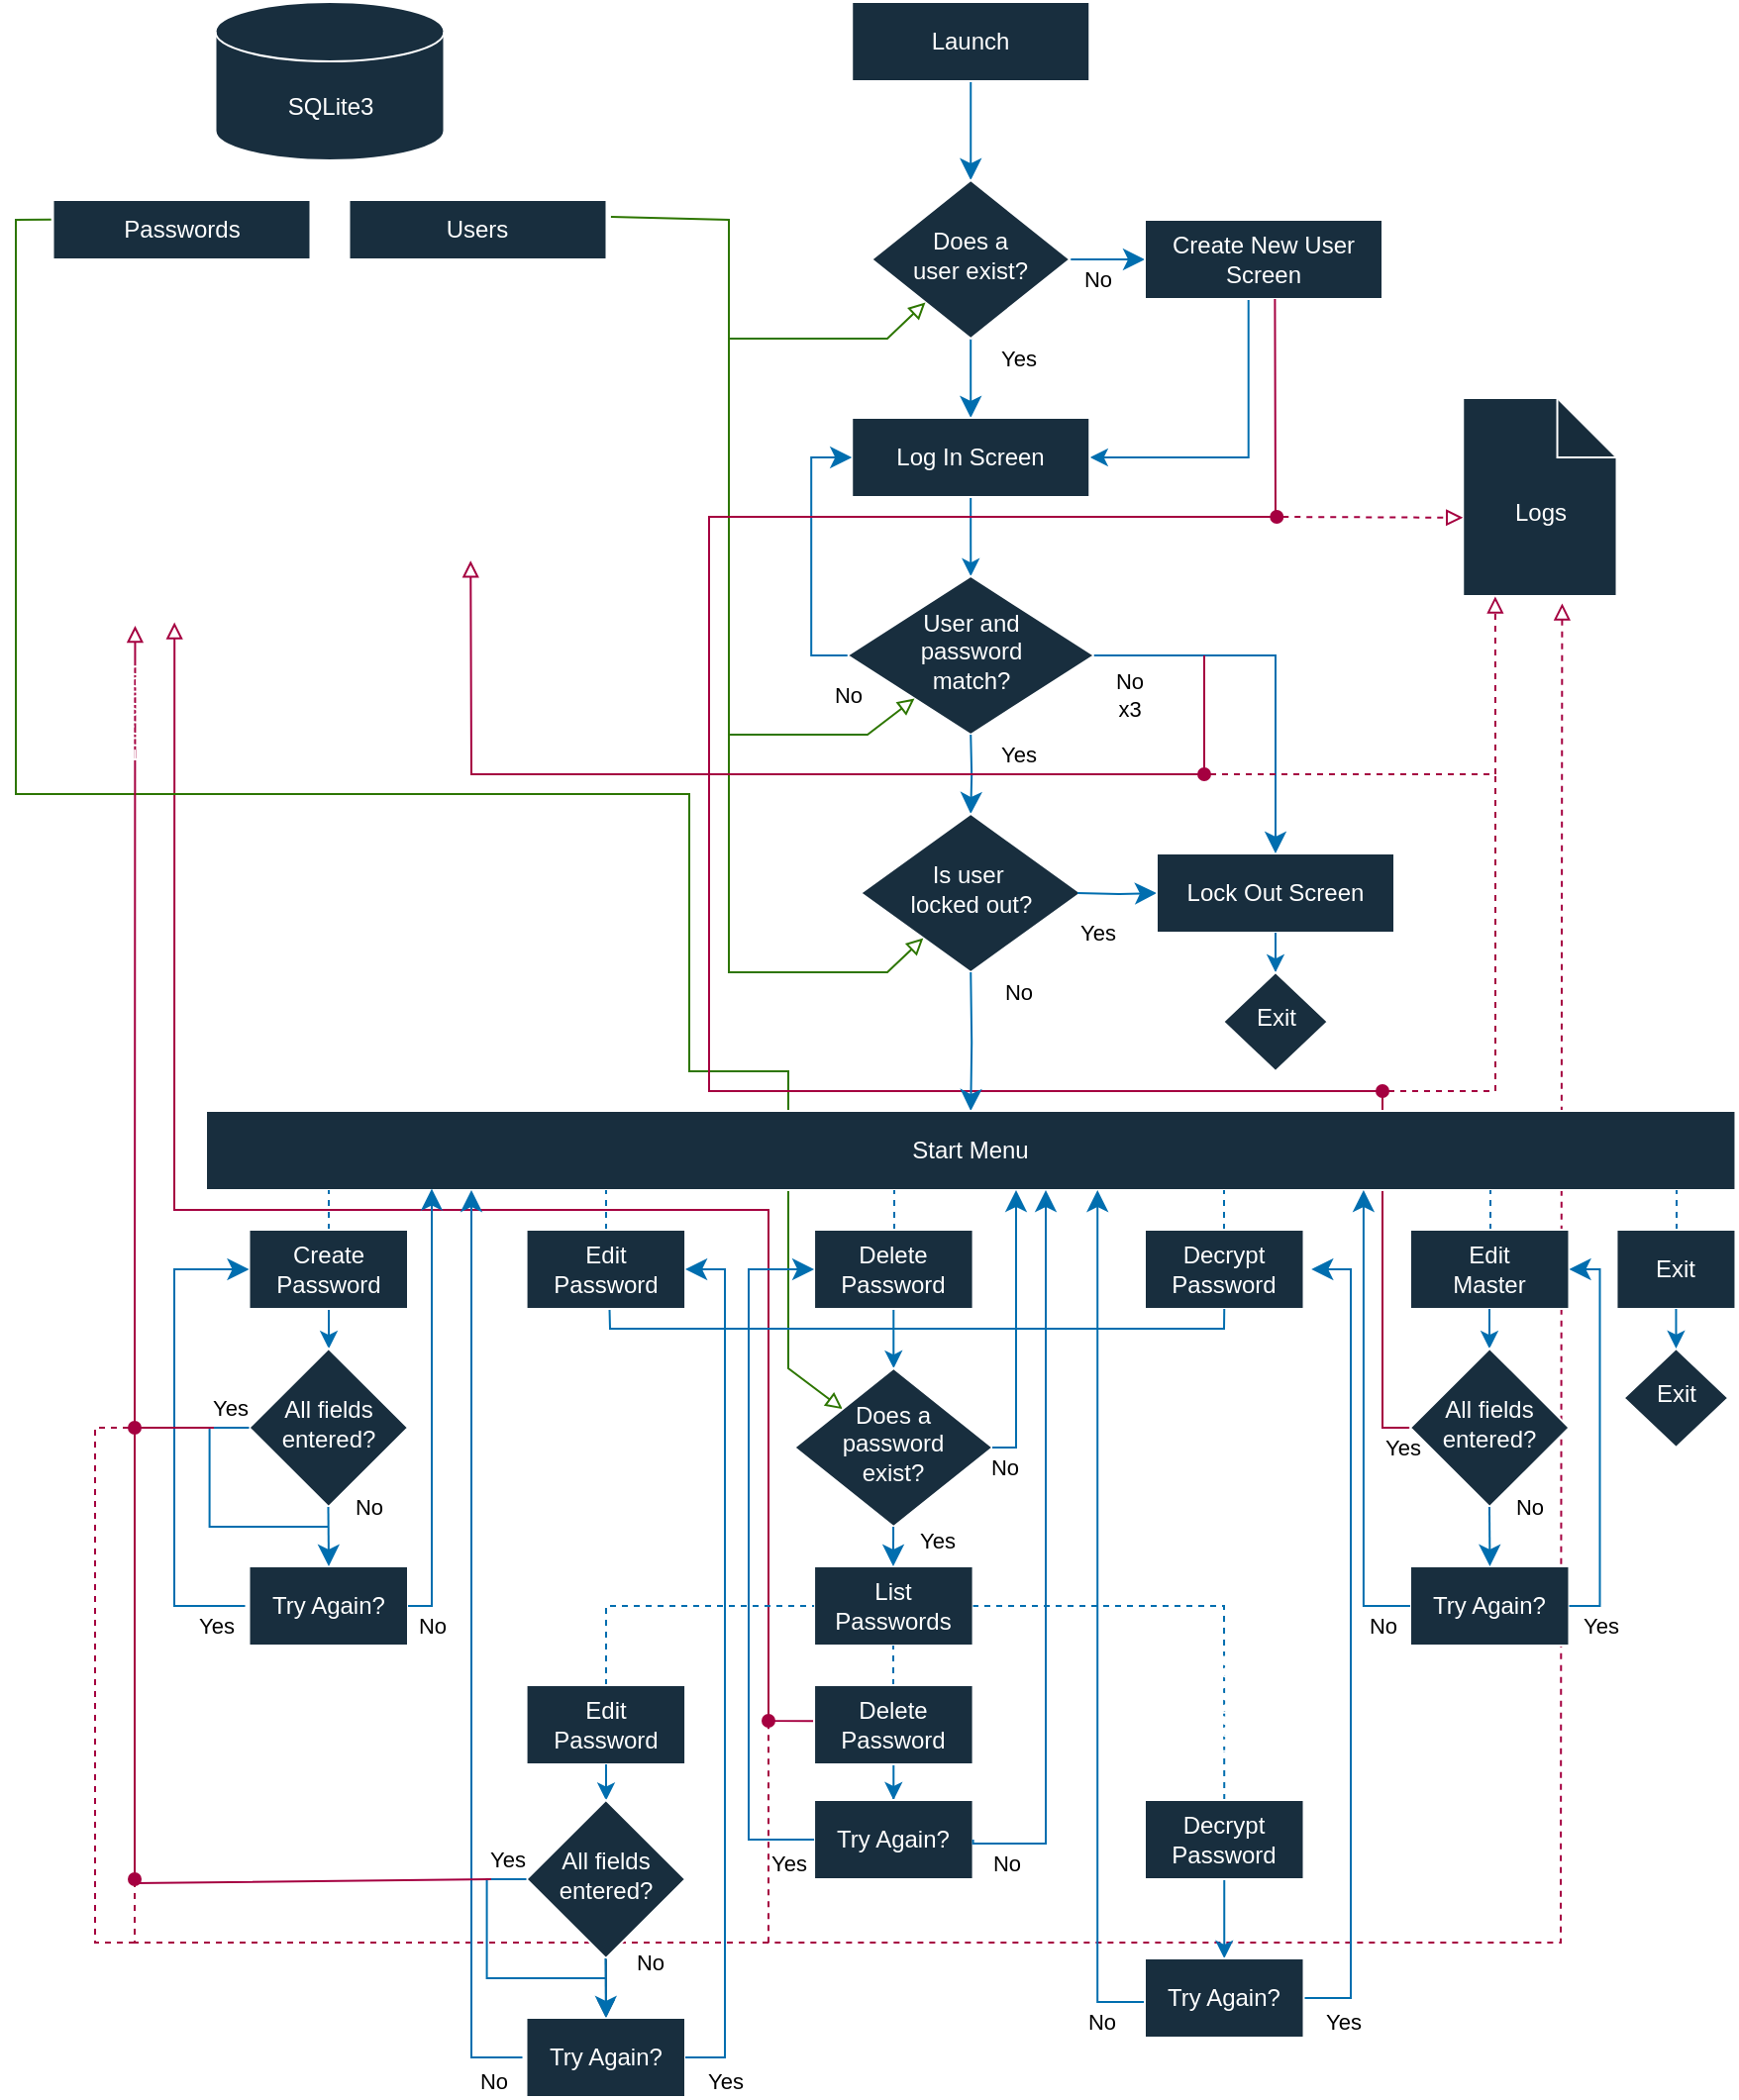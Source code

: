 <mxfile version="24.0.4" type="device">
  <diagram id="C5RBs43oDa-KdzZeNtuy" name="Page-1">
    <mxGraphModel dx="994" dy="676" grid="1" gridSize="10" guides="1" tooltips="1" connect="1" arrows="1" fold="1" page="1" pageScale="1" pageWidth="1169" pageHeight="1654" math="0" shadow="0">
      <root>
        <mxCell id="WIyWlLk6GJQsqaUBKTNV-0" />
        <mxCell id="WIyWlLk6GJQsqaUBKTNV-1" parent="WIyWlLk6GJQsqaUBKTNV-0" />
        <mxCell id="vOvHCYOqFdmL3Q4cGMV2-38" value="" style="endArrow=oval;html=1;rounded=0;strokeColor=#A50040;endFill=1;startArrow=block;startFill=0;dashed=1;exitX=0.645;exitY=1.037;exitDx=0;exitDy=0;exitPerimeter=0;labelBackgroundColor=none;fontColor=default;fillColor=#d80073;" parent="WIyWlLk6GJQsqaUBKTNV-1" source="kU64lX1X_HIVFnXj1w8X-65" edge="1">
          <mxGeometry width="50" height="50" relative="1" as="geometry">
            <mxPoint x="930" y="404.872" as="sourcePoint" />
            <mxPoint x="530" y="968" as="targetPoint" />
            <Array as="points">
              <mxPoint x="930" y="1080" />
              <mxPoint x="530" y="1080" />
            </Array>
          </mxGeometry>
        </mxCell>
        <mxCell id="vOvHCYOqFdmL3Q4cGMV2-37" value="" style="endArrow=oval;html=1;rounded=0;strokeColor=#A50040;endFill=1;startArrow=none;startFill=0;dashed=1;labelBackgroundColor=none;fontColor=default;fillColor=#d80073;" parent="WIyWlLk6GJQsqaUBKTNV-1" edge="1">
          <mxGeometry width="50" height="50" relative="1" as="geometry">
            <mxPoint x="530" y="1080" as="sourcePoint" />
            <mxPoint x="210" y="1048" as="targetPoint" />
            <Array as="points">
              <mxPoint x="210" y="1080" />
            </Array>
          </mxGeometry>
        </mxCell>
        <mxCell id="vOvHCYOqFdmL3Q4cGMV2-30" value="" style="endArrow=none;html=1;rounded=0;strokeColor=#A50040;startArrow=block;startFill=0;exitX=0.472;exitY=1.11;exitDx=0;exitDy=0;exitPerimeter=0;entryX=0.008;entryY=0.453;entryDx=0;entryDy=0;entryPerimeter=0;labelBackgroundColor=none;fontColor=default;fillColor=#d80073;" parent="WIyWlLk6GJQsqaUBKTNV-1" source="kU64lX1X_HIVFnXj1w8X-26" target="vOvHCYOqFdmL3Q4cGMV2-9" edge="1">
          <mxGeometry width="50" height="50" relative="1" as="geometry">
            <mxPoint x="230" y="420" as="sourcePoint" />
            <mxPoint x="550" y="968" as="targetPoint" />
            <Array as="points">
              <mxPoint x="230" y="710" />
              <mxPoint x="530" y="710" />
              <mxPoint x="530" y="968" />
            </Array>
          </mxGeometry>
        </mxCell>
        <mxCell id="oHZwISHsFdIdbKGNgW1y-18" value="" style="endArrow=block;html=1;rounded=0;endFill=0;strokeColor=#2D7600;exitX=-0.007;exitY=0.047;exitDx=0;exitDy=0;exitPerimeter=0;labelBackgroundColor=none;fontColor=default;fillColor=#60a917;" parent="WIyWlLk6GJQsqaUBKTNV-1" source="kU64lX1X_HIVFnXj1w8X-4" target="oHZwISHsFdIdbKGNgW1y-10" edge="1">
          <mxGeometry width="50" height="50" relative="1" as="geometry">
            <mxPoint x="160" y="210" as="sourcePoint" />
            <mxPoint x="239" y="492" as="targetPoint" />
            <Array as="points">
              <mxPoint x="150" y="210" />
              <mxPoint x="150" y="500" />
              <mxPoint x="490" y="500" />
              <mxPoint x="490" y="640" />
              <mxPoint x="540" y="640" />
              <mxPoint x="540" y="790" />
            </Array>
          </mxGeometry>
        </mxCell>
        <mxCell id="kU64lX1X_HIVFnXj1w8X-131" value="Yes" style="rounded=0;html=1;jettySize=auto;orthogonalLoop=1;fontSize=11;endArrow=none;endFill=0;endSize=8;strokeWidth=1;shadow=0;labelBackgroundColor=none;edgeStyle=orthogonalEdgeStyle;strokeColor=#A50040;exitX=0;exitY=0.5;exitDx=0;exitDy=0;fontColor=default;fillColor=#d80073;" parent="WIyWlLk6GJQsqaUBKTNV-1" source="kU64lX1X_HIVFnXj1w8X-130" edge="1">
          <mxGeometry x="-0.988" y="10" relative="1" as="geometry">
            <mxPoint as="offset" />
            <mxPoint x="800" y="820" as="sourcePoint" />
            <mxPoint x="500" y="490" as="targetPoint" />
            <Array as="points">
              <mxPoint x="840" y="820" />
              <mxPoint x="840" y="650" />
              <mxPoint x="500" y="650" />
            </Array>
          </mxGeometry>
        </mxCell>
        <mxCell id="kU64lX1X_HIVFnXj1w8X-139" value="" style="endArrow=none;html=1;rounded=0;strokeColor=#A50040;endFill=0;startArrow=oval;startFill=1;dashed=1;labelBackgroundColor=none;fontColor=default;fillColor=#d80073;" parent="WIyWlLk6GJQsqaUBKTNV-1" edge="1">
          <mxGeometry width="50" height="50" relative="1" as="geometry">
            <mxPoint x="840" y="650" as="sourcePoint" />
            <mxPoint x="897" y="490" as="targetPoint" />
            <Array as="points">
              <mxPoint x="897" y="650" />
            </Array>
          </mxGeometry>
        </mxCell>
        <mxCell id="WIyWlLk6GJQsqaUBKTNV-2" value="" style="rounded=0;html=1;jettySize=auto;orthogonalLoop=1;fontSize=11;endArrow=classic;endFill=1;endSize=8;strokeWidth=1;shadow=0;labelBackgroundColor=none;edgeStyle=orthogonalEdgeStyle;strokeColor=#006EAF;fontColor=default;fillColor=#1ba1e2;" parent="WIyWlLk6GJQsqaUBKTNV-1" source="WIyWlLk6GJQsqaUBKTNV-3" target="WIyWlLk6GJQsqaUBKTNV-6" edge="1">
          <mxGeometry relative="1" as="geometry" />
        </mxCell>
        <mxCell id="WIyWlLk6GJQsqaUBKTNV-3" value="Launch" style="rounded=0;whiteSpace=wrap;html=1;fontSize=12;glass=0;strokeWidth=1;shadow=0;labelBackgroundColor=none;fillColor=#182E3E;strokeColor=#FFFFFF;fontColor=#FFFFFF;" parent="WIyWlLk6GJQsqaUBKTNV-1" vertex="1">
          <mxGeometry x="572.12" y="100" width="120" height="40" as="geometry" />
        </mxCell>
        <mxCell id="WIyWlLk6GJQsqaUBKTNV-4" value="Yes" style="rounded=0;html=1;jettySize=auto;orthogonalLoop=1;fontSize=11;endArrow=classic;endFill=1;endSize=8;strokeWidth=1;shadow=0;labelBackgroundColor=none;edgeStyle=orthogonalEdgeStyle;strokeColor=#006EAF;fontColor=default;fillColor=#1ba1e2;" parent="WIyWlLk6GJQsqaUBKTNV-1" source="WIyWlLk6GJQsqaUBKTNV-6" edge="1">
          <mxGeometry x="-0.505" y="24" relative="1" as="geometry">
            <mxPoint as="offset" />
            <mxPoint x="632.12" y="310" as="targetPoint" />
          </mxGeometry>
        </mxCell>
        <mxCell id="WIyWlLk6GJQsqaUBKTNV-5" value="No" style="edgeStyle=orthogonalEdgeStyle;rounded=0;html=1;jettySize=auto;orthogonalLoop=1;fontSize=11;endArrow=classic;endFill=1;endSize=8;strokeWidth=1;shadow=0;labelBackgroundColor=none;strokeColor=#006EAF;fontColor=default;fillColor=#1ba1e2;" parent="WIyWlLk6GJQsqaUBKTNV-1" source="WIyWlLk6GJQsqaUBKTNV-6" target="WIyWlLk6GJQsqaUBKTNV-7" edge="1">
          <mxGeometry x="-0.341" y="-10" relative="1" as="geometry">
            <mxPoint as="offset" />
          </mxGeometry>
        </mxCell>
        <mxCell id="WIyWlLk6GJQsqaUBKTNV-6" value="Does a&lt;div&gt;user exist?&lt;/div&gt;" style="rhombus;whiteSpace=wrap;html=1;shadow=0;fontFamily=Helvetica;fontSize=12;align=center;strokeWidth=1;spacing=6;spacingTop=-4;rounded=0;labelBackgroundColor=none;fillColor=#182E3E;strokeColor=#FFFFFF;fontColor=#FFFFFF;" parent="WIyWlLk6GJQsqaUBKTNV-1" vertex="1">
          <mxGeometry x="582.12" y="190" width="100" height="80" as="geometry" />
        </mxCell>
        <mxCell id="kU64lX1X_HIVFnXj1w8X-55" value="" style="edgeStyle=orthogonalEdgeStyle;rounded=0;orthogonalLoop=1;jettySize=auto;html=1;labelBackgroundColor=none;strokeColor=#006EAF;fontColor=default;fillColor=#1ba1e2;" parent="WIyWlLk6GJQsqaUBKTNV-1" source="WIyWlLk6GJQsqaUBKTNV-7" edge="1">
          <mxGeometry relative="1" as="geometry">
            <mxPoint x="692.37" y="330" as="targetPoint" />
            <Array as="points">
              <mxPoint x="772.37" y="330" />
            </Array>
          </mxGeometry>
        </mxCell>
        <mxCell id="WIyWlLk6GJQsqaUBKTNV-7" value="Create New User&lt;div&gt;Screen&lt;/div&gt;" style="rounded=0;whiteSpace=wrap;html=1;fontSize=12;glass=0;strokeWidth=1;shadow=0;labelBackgroundColor=none;fillColor=#182E3E;strokeColor=#FFFFFF;fontColor=#FFFFFF;" parent="WIyWlLk6GJQsqaUBKTNV-1" vertex="1">
          <mxGeometry x="720" y="210" width="120" height="40" as="geometry" />
        </mxCell>
        <mxCell id="kU64lX1X_HIVFnXj1w8X-32" value="" style="edgeStyle=orthogonalEdgeStyle;rounded=0;orthogonalLoop=1;jettySize=auto;html=1;labelBackgroundColor=none;strokeColor=#006EAF;fontColor=default;fillColor=#1ba1e2;" parent="WIyWlLk6GJQsqaUBKTNV-1" source="WIyWlLk6GJQsqaUBKTNV-12" target="kU64lX1X_HIVFnXj1w8X-31" edge="1">
          <mxGeometry relative="1" as="geometry" />
        </mxCell>
        <mxCell id="WIyWlLk6GJQsqaUBKTNV-12" value="Log In Screen" style="rounded=0;whiteSpace=wrap;html=1;fontSize=12;glass=0;strokeWidth=1;shadow=0;labelBackgroundColor=none;fillColor=#182E3E;strokeColor=#FFFFFF;fontColor=#FFFFFF;" parent="WIyWlLk6GJQsqaUBKTNV-1" vertex="1">
          <mxGeometry x="572.12" y="310" width="120" height="40" as="geometry" />
        </mxCell>
        <mxCell id="kU64lX1X_HIVFnXj1w8X-0" value="SQLite3" style="shape=cylinder3;whiteSpace=wrap;html=1;boundedLbl=1;backgroundOutline=1;size=15;rounded=0;labelBackgroundColor=none;fillColor=#182E3E;strokeColor=#FFFFFF;fontColor=#FFFFFF;" parent="WIyWlLk6GJQsqaUBKTNV-1" vertex="1">
          <mxGeometry x="250.75" y="100" width="115.5" height="80" as="geometry" />
        </mxCell>
        <mxCell id="kU64lX1X_HIVFnXj1w8X-4" value="Passwords" style="swimlane;fontStyle=0;childLayout=stackLayout;horizontal=1;startSize=30;horizontalStack=0;resizeParent=1;resizeParentMax=0;resizeLast=0;collapsible=1;marginBottom=0;whiteSpace=wrap;html=1;rounded=0;labelBackgroundColor=none;fillColor=#182E3E;strokeColor=#FFFFFF;fontColor=#FFFFFF;" parent="WIyWlLk6GJQsqaUBKTNV-1" vertex="1">
          <mxGeometry x="168.75" y="200" width="130" height="210" as="geometry">
            <mxRectangle x="178.75" y="150" width="60" height="30" as="alternateBounds" />
          </mxGeometry>
        </mxCell>
        <mxCell id="kU64lX1X_HIVFnXj1w8X-5" value="user&amp;nbsp; &amp;nbsp; &amp;nbsp;🔑" style="text;strokeColor=none;fillColor=none;align=left;verticalAlign=middle;spacingLeft=4;spacingRight=4;overflow=hidden;points=[[0,0.5],[1,0.5]];portConstraint=eastwest;rotatable=0;whiteSpace=wrap;html=1;rounded=0;labelBackgroundColor=none;fontColor=#FFFFFF;" parent="kU64lX1X_HIVFnXj1w8X-4" vertex="1">
          <mxGeometry y="30" width="130" height="30" as="geometry" />
        </mxCell>
        <mxCell id="kU64lX1X_HIVFnXj1w8X-6" value="account" style="text;strokeColor=none;fillColor=none;align=left;verticalAlign=middle;spacingLeft=4;spacingRight=4;overflow=hidden;points=[[0,0.5],[1,0.5]];portConstraint=eastwest;rotatable=0;whiteSpace=wrap;html=1;rounded=0;labelBackgroundColor=none;fontColor=#FFFFFF;" parent="kU64lX1X_HIVFnXj1w8X-4" vertex="1">
          <mxGeometry y="60" width="130" height="30" as="geometry" />
        </mxCell>
        <mxCell id="kU64lX1X_HIVFnXj1w8X-7" value="username" style="text;strokeColor=none;fillColor=none;align=left;verticalAlign=middle;spacingLeft=4;spacingRight=4;overflow=hidden;points=[[0,0.5],[1,0.5]];portConstraint=eastwest;rotatable=0;whiteSpace=wrap;html=1;rounded=0;labelBackgroundColor=none;fontColor=#FFFFFF;" parent="kU64lX1X_HIVFnXj1w8X-4" vertex="1">
          <mxGeometry y="90" width="130" height="30" as="geometry" />
        </mxCell>
        <mxCell id="kU64lX1X_HIVFnXj1w8X-24" value="password" style="text;strokeColor=none;fillColor=none;align=left;verticalAlign=middle;spacingLeft=4;spacingRight=4;overflow=hidden;points=[[0,0.5],[1,0.5]];portConstraint=eastwest;rotatable=0;whiteSpace=wrap;html=1;rounded=0;labelBackgroundColor=none;fontColor=#FFFFFF;" parent="kU64lX1X_HIVFnXj1w8X-4" vertex="1">
          <mxGeometry y="120" width="130" height="30" as="geometry" />
        </mxCell>
        <mxCell id="kU64lX1X_HIVFnXj1w8X-25" value="pw_key" style="text;strokeColor=none;fillColor=none;align=left;verticalAlign=middle;spacingLeft=4;spacingRight=4;overflow=hidden;points=[[0,0.5],[1,0.5]];portConstraint=eastwest;rotatable=0;whiteSpace=wrap;html=1;rounded=0;labelBackgroundColor=none;fontColor=#FFFFFF;" parent="kU64lX1X_HIVFnXj1w8X-4" vertex="1">
          <mxGeometry y="150" width="130" height="30" as="geometry" />
        </mxCell>
        <mxCell id="kU64lX1X_HIVFnXj1w8X-26" value="last_modified" style="text;strokeColor=none;fillColor=none;align=left;verticalAlign=middle;spacingLeft=4;spacingRight=4;overflow=hidden;points=[[0,0.5],[1,0.5]];portConstraint=eastwest;rotatable=0;whiteSpace=wrap;html=1;rounded=0;labelBackgroundColor=none;fontColor=#FFFFFF;" parent="kU64lX1X_HIVFnXj1w8X-4" vertex="1">
          <mxGeometry y="180" width="130" height="30" as="geometry" />
        </mxCell>
        <mxCell id="kU64lX1X_HIVFnXj1w8X-8" value="Users" style="swimlane;fontStyle=0;childLayout=stackLayout;horizontal=1;startSize=30;horizontalStack=0;resizeParent=1;resizeParentMax=0;resizeLast=0;collapsible=1;marginBottom=0;whiteSpace=wrap;html=1;rounded=0;labelBackgroundColor=none;fillColor=#182E3E;strokeColor=#FFFFFF;fontColor=#FFFFFF;" parent="WIyWlLk6GJQsqaUBKTNV-1" vertex="1">
          <mxGeometry x="318.25" y="200" width="130" height="180" as="geometry">
            <mxRectangle x="560" y="150" width="60" height="30" as="alternateBounds" />
          </mxGeometry>
        </mxCell>
        <mxCell id="kU64lX1X_HIVFnXj1w8X-9" value="user&amp;nbsp; &amp;nbsp; &amp;nbsp;🔑" style="text;strokeColor=none;fillColor=none;align=left;verticalAlign=middle;spacingLeft=4;spacingRight=4;overflow=hidden;points=[[0,0.5],[1,0.5]];portConstraint=eastwest;rotatable=0;whiteSpace=wrap;html=1;rounded=0;labelBackgroundColor=none;fontColor=#FFFFFF;" parent="kU64lX1X_HIVFnXj1w8X-8" vertex="1">
          <mxGeometry y="30" width="130" height="30" as="geometry" />
        </mxCell>
        <mxCell id="kU64lX1X_HIVFnXj1w8X-10" value="master_pw" style="text;strokeColor=none;fillColor=none;align=left;verticalAlign=middle;spacingLeft=4;spacingRight=4;overflow=hidden;points=[[0,0.5],[1,0.5]];portConstraint=eastwest;rotatable=0;whiteSpace=wrap;html=1;rounded=0;labelBackgroundColor=none;fontColor=#FFFFFF;" parent="kU64lX1X_HIVFnXj1w8X-8" vertex="1">
          <mxGeometry y="60" width="130" height="30" as="geometry" />
        </mxCell>
        <mxCell id="kU64lX1X_HIVFnXj1w8X-11" value="master_key" style="text;strokeColor=none;fillColor=none;align=left;verticalAlign=middle;spacingLeft=4;spacingRight=4;overflow=hidden;points=[[0,0.5],[1,0.5]];portConstraint=eastwest;rotatable=0;whiteSpace=wrap;html=1;rounded=0;labelBackgroundColor=none;fontColor=#FFFFFF;" parent="kU64lX1X_HIVFnXj1w8X-8" vertex="1">
          <mxGeometry y="90" width="130" height="30" as="geometry" />
        </mxCell>
        <mxCell id="kU64lX1X_HIVFnXj1w8X-20" value="master_last_modified" style="text;strokeColor=none;fillColor=none;align=left;verticalAlign=middle;spacingLeft=4;spacingRight=4;overflow=hidden;points=[[0,0.5],[1,0.5]];portConstraint=eastwest;rotatable=0;whiteSpace=wrap;html=1;rounded=0;labelBackgroundColor=none;fontColor=#FFFFFF;" parent="kU64lX1X_HIVFnXj1w8X-8" vertex="1">
          <mxGeometry y="120" width="130" height="30" as="geometry" />
        </mxCell>
        <mxCell id="kU64lX1X_HIVFnXj1w8X-23" value="last_locked" style="text;strokeColor=none;fillColor=none;align=left;verticalAlign=middle;spacingLeft=4;spacingRight=4;overflow=hidden;points=[[0,0.5],[1,0.5]];portConstraint=eastwest;rotatable=0;whiteSpace=wrap;html=1;rounded=0;labelBackgroundColor=none;fontColor=#FFFFFF;" parent="kU64lX1X_HIVFnXj1w8X-8" vertex="1">
          <mxGeometry y="150" width="130" height="30" as="geometry" />
        </mxCell>
        <mxCell id="kU64lX1X_HIVFnXj1w8X-31" value="User and&lt;div&gt;password&lt;/div&gt;&lt;div&gt;match?&lt;/div&gt;" style="rhombus;whiteSpace=wrap;html=1;shadow=0;fontFamily=Helvetica;fontSize=12;align=center;strokeWidth=1;spacing=6;spacingTop=-4;rounded=0;labelBackgroundColor=none;fillColor=#182E3E;strokeColor=#FFFFFF;fontColor=#FFFFFF;" parent="WIyWlLk6GJQsqaUBKTNV-1" vertex="1">
          <mxGeometry x="569.87" y="390" width="124.5" height="80" as="geometry" />
        </mxCell>
        <mxCell id="kU64lX1X_HIVFnXj1w8X-34" value="Yes" style="rounded=0;html=1;jettySize=auto;orthogonalLoop=1;fontSize=11;endArrow=classic;endFill=1;endSize=8;strokeWidth=1;shadow=0;labelBackgroundColor=none;edgeStyle=orthogonalEdgeStyle;strokeColor=#006EAF;fontColor=default;fillColor=#1ba1e2;" parent="WIyWlLk6GJQsqaUBKTNV-1" edge="1">
          <mxGeometry x="-0.5" y="24" relative="1" as="geometry">
            <mxPoint as="offset" />
            <mxPoint x="632.12" y="470" as="sourcePoint" />
            <mxPoint x="632.12" y="510" as="targetPoint" />
          </mxGeometry>
        </mxCell>
        <mxCell id="kU64lX1X_HIVFnXj1w8X-35" value="No" style="edgeStyle=orthogonalEdgeStyle;rounded=0;html=1;jettySize=auto;orthogonalLoop=1;fontSize=11;endArrow=classic;endFill=1;endSize=8;strokeWidth=1;shadow=0;labelBackgroundColor=none;entryX=0;entryY=0.5;entryDx=0;entryDy=0;exitX=0;exitY=0.5;exitDx=0;exitDy=0;strokeColor=#006EAF;fontColor=default;fillColor=#1ba1e2;" parent="WIyWlLk6GJQsqaUBKTNV-1" source="kU64lX1X_HIVFnXj1w8X-31" target="WIyWlLk6GJQsqaUBKTNV-12" edge="1">
          <mxGeometry x="-1" y="20" relative="1" as="geometry">
            <mxPoint as="offset" />
            <mxPoint x="567.62" y="430" as="sourcePoint" />
            <mxPoint x="497.62" y="430" as="targetPoint" />
            <Array as="points">
              <mxPoint x="551.62" y="430" />
              <mxPoint x="551.62" y="330" />
            </Array>
          </mxGeometry>
        </mxCell>
        <mxCell id="kU64lX1X_HIVFnXj1w8X-38" value="Is user&amp;nbsp;&lt;div&gt;locked out?&lt;/div&gt;" style="rhombus;whiteSpace=wrap;html=1;shadow=0;fontFamily=Helvetica;fontSize=12;align=center;strokeWidth=1;spacing=6;spacingTop=-4;rounded=0;labelBackgroundColor=none;fillColor=#182E3E;strokeColor=#FFFFFF;fontColor=#FFFFFF;" parent="WIyWlLk6GJQsqaUBKTNV-1" vertex="1">
          <mxGeometry x="576.62" y="510" width="111" height="80" as="geometry" />
        </mxCell>
        <mxCell id="kU64lX1X_HIVFnXj1w8X-39" value="No" style="rounded=0;html=1;jettySize=auto;orthogonalLoop=1;fontSize=11;endArrow=classic;endFill=1;endSize=8;strokeWidth=1;shadow=0;labelBackgroundColor=none;edgeStyle=orthogonalEdgeStyle;entryX=0.5;entryY=0;entryDx=0;entryDy=0;strokeColor=#006EAF;fontColor=default;fillColor=#1ba1e2;" parent="WIyWlLk6GJQsqaUBKTNV-1" target="kU64lX1X_HIVFnXj1w8X-49" edge="1">
          <mxGeometry x="-0.707" y="24" relative="1" as="geometry">
            <mxPoint as="offset" />
            <mxPoint x="632.12" y="590" as="sourcePoint" />
            <mxPoint x="632.12" y="630" as="targetPoint" />
          </mxGeometry>
        </mxCell>
        <mxCell id="kU64lX1X_HIVFnXj1w8X-40" value="Yes" style="edgeStyle=orthogonalEdgeStyle;rounded=0;html=1;jettySize=auto;orthogonalLoop=1;fontSize=11;endArrow=classic;endFill=1;endSize=8;strokeWidth=1;shadow=0;labelBackgroundColor=none;strokeColor=#006EAF;fontColor=default;fillColor=#1ba1e2;" parent="WIyWlLk6GJQsqaUBKTNV-1" target="kU64lX1X_HIVFnXj1w8X-41" edge="1">
          <mxGeometry x="-0.483" y="-20" relative="1" as="geometry">
            <mxPoint as="offset" />
            <mxPoint x="686" y="550" as="sourcePoint" />
          </mxGeometry>
        </mxCell>
        <mxCell id="kU64lX1X_HIVFnXj1w8X-41" value="Lock Out Screen" style="rounded=0;whiteSpace=wrap;html=1;fontSize=12;glass=0;strokeWidth=1;shadow=0;labelBackgroundColor=none;fillColor=#182E3E;strokeColor=#FFFFFF;fontColor=#FFFFFF;" parent="WIyWlLk6GJQsqaUBKTNV-1" vertex="1">
          <mxGeometry x="726" y="530" width="120" height="40" as="geometry" />
        </mxCell>
        <mxCell id="kU64lX1X_HIVFnXj1w8X-48" value="" style="edgeStyle=orthogonalEdgeStyle;rounded=0;orthogonalLoop=1;jettySize=auto;html=1;labelBackgroundColor=none;strokeColor=#006EAF;fontColor=default;fillColor=#1ba1e2;" parent="WIyWlLk6GJQsqaUBKTNV-1" source="kU64lX1X_HIVFnXj1w8X-41" target="kU64lX1X_HIVFnXj1w8X-47" edge="1">
          <mxGeometry relative="1" as="geometry">
            <mxPoint x="786" y="570" as="sourcePoint" />
            <mxPoint x="786" y="650" as="targetPoint" />
          </mxGeometry>
        </mxCell>
        <mxCell id="kU64lX1X_HIVFnXj1w8X-47" value="Exit" style="rhombus;whiteSpace=wrap;html=1;shadow=0;fontFamily=Helvetica;fontSize=12;align=center;strokeWidth=1;spacing=6;spacingTop=-4;rounded=0;labelBackgroundColor=none;fillColor=#182E3E;strokeColor=#FFFFFF;fontColor=#FFFFFF;" parent="WIyWlLk6GJQsqaUBKTNV-1" vertex="1">
          <mxGeometry x="759.62" y="590" width="52.75" height="50" as="geometry" />
        </mxCell>
        <mxCell id="kU64lX1X_HIVFnXj1w8X-49" value="Start Menu" style="rounded=0;whiteSpace=wrap;html=1;fontSize=12;glass=0;strokeWidth=1;shadow=0;labelBackgroundColor=none;fillColor=#182E3E;strokeColor=#FFFFFF;fontColor=#FFFFFF;" parent="WIyWlLk6GJQsqaUBKTNV-1" vertex="1">
          <mxGeometry x="246.01" y="660" width="772.22" height="40" as="geometry" />
        </mxCell>
        <mxCell id="kU64lX1X_HIVFnXj1w8X-65" value="&lt;div&gt;&lt;br&gt;&lt;/div&gt;Logs" style="shape=note;whiteSpace=wrap;html=1;backgroundOutline=1;darkOpacity=0.05;rounded=0;labelBackgroundColor=none;fillColor=#182E3E;strokeColor=#FFFFFF;fontColor=#FFFFFF;" parent="WIyWlLk6GJQsqaUBKTNV-1" vertex="1">
          <mxGeometry x="880.63" y="300" width="77.63" height="100" as="geometry" />
        </mxCell>
        <mxCell id="kU64lX1X_HIVFnXj1w8X-66" value="No&lt;div&gt;x3&lt;/div&gt;" style="edgeStyle=orthogonalEdgeStyle;rounded=0;html=1;jettySize=auto;orthogonalLoop=1;fontSize=11;endArrow=classic;endFill=1;endSize=8;strokeWidth=1;shadow=0;labelBackgroundColor=none;entryX=0.5;entryY=0;entryDx=0;entryDy=0;exitX=1;exitY=0.5;exitDx=0;exitDy=0;strokeColor=#006EAF;fontColor=default;fillColor=#1ba1e2;" parent="WIyWlLk6GJQsqaUBKTNV-1" edge="1">
          <mxGeometry x="-0.812" y="-20" relative="1" as="geometry">
            <mxPoint as="offset" />
            <mxPoint x="694.37" y="430" as="sourcePoint" />
            <mxPoint x="786" y="530" as="targetPoint" />
            <Array as="points">
              <mxPoint x="786.37" y="430" />
            </Array>
          </mxGeometry>
        </mxCell>
        <mxCell id="kU64lX1X_HIVFnXj1w8X-67" value="" style="endArrow=block;html=1;rounded=0;strokeColor=#A50040;endFill=0;startArrow=oval;startFill=1;dashed=1;labelBackgroundColor=none;fontColor=default;fillColor=#d80073;" parent="WIyWlLk6GJQsqaUBKTNV-1" edge="1">
          <mxGeometry width="50" height="50" relative="1" as="geometry">
            <mxPoint x="786.63" y="360" as="sourcePoint" />
            <mxPoint x="880.63" y="360.41" as="targetPoint" />
          </mxGeometry>
        </mxCell>
        <mxCell id="kU64lX1X_HIVFnXj1w8X-71" value="" style="endArrow=block;html=1;rounded=0;entryX=0.21;entryY=1.002;entryDx=0;entryDy=0;entryPerimeter=0;strokeColor=#A50040;endFill=0;startArrow=oval;startFill=1;dashed=1;labelBackgroundColor=none;fontColor=default;fillColor=#d80073;" parent="WIyWlLk6GJQsqaUBKTNV-1" target="kU64lX1X_HIVFnXj1w8X-65" edge="1">
          <mxGeometry width="50" height="50" relative="1" as="geometry">
            <mxPoint x="750" y="490" as="sourcePoint" />
            <mxPoint x="892.37" y="290" as="targetPoint" />
            <Array as="points">
              <mxPoint x="897" y="490" />
            </Array>
          </mxGeometry>
        </mxCell>
        <mxCell id="kU64lX1X_HIVFnXj1w8X-86" value="" style="edgeStyle=elbowEdgeStyle;rounded=0;orthogonalLoop=1;jettySize=auto;html=1;endArrow=none;endFill=0;dashed=1;labelBackgroundColor=none;strokeColor=#006EAF;fontColor=default;fillColor=#1ba1e2;" parent="WIyWlLk6GJQsqaUBKTNV-1" source="kU64lX1X_HIVFnXj1w8X-73" target="kU64lX1X_HIVFnXj1w8X-49" edge="1">
          <mxGeometry relative="1" as="geometry" />
        </mxCell>
        <mxCell id="kU64lX1X_HIVFnXj1w8X-103" value="" style="edgeStyle=elbowEdgeStyle;rounded=0;orthogonalLoop=1;jettySize=auto;html=1;labelBackgroundColor=none;strokeColor=#006EAF;fontColor=default;fillColor=#1ba1e2;" parent="WIyWlLk6GJQsqaUBKTNV-1" source="kU64lX1X_HIVFnXj1w8X-73" target="kU64lX1X_HIVFnXj1w8X-102" edge="1">
          <mxGeometry relative="1" as="geometry" />
        </mxCell>
        <mxCell id="kU64lX1X_HIVFnXj1w8X-73" value="Create&lt;div&gt;Password&lt;/div&gt;" style="rounded=0;whiteSpace=wrap;html=1;labelBackgroundColor=none;fillColor=#182E3E;strokeColor=#FFFFFF;fontColor=#FFFFFF;" parent="WIyWlLk6GJQsqaUBKTNV-1" vertex="1">
          <mxGeometry x="267.75" y="720" width="80.25" height="40" as="geometry" />
        </mxCell>
        <mxCell id="kU64lX1X_HIVFnXj1w8X-87" value="" style="edgeStyle=elbowEdgeStyle;rounded=0;orthogonalLoop=1;jettySize=auto;html=1;dashed=1;endArrow=none;endFill=0;labelBackgroundColor=none;strokeColor=#006EAF;fontColor=default;fillColor=#1ba1e2;" parent="WIyWlLk6GJQsqaUBKTNV-1" source="kU64lX1X_HIVFnXj1w8X-74" target="kU64lX1X_HIVFnXj1w8X-49" edge="1">
          <mxGeometry relative="1" as="geometry" />
        </mxCell>
        <mxCell id="kU64lX1X_HIVFnXj1w8X-74" value="Edit&lt;div&gt;Password&lt;/div&gt;" style="rounded=0;whiteSpace=wrap;html=1;labelBackgroundColor=none;fillColor=#182E3E;strokeColor=#FFFFFF;fontColor=#FFFFFF;" parent="WIyWlLk6GJQsqaUBKTNV-1" vertex="1">
          <mxGeometry x="407.79" y="720" width="80.25" height="40" as="geometry" />
        </mxCell>
        <mxCell id="kU64lX1X_HIVFnXj1w8X-88" value="" style="edgeStyle=elbowEdgeStyle;rounded=0;orthogonalLoop=1;jettySize=auto;html=1;dashed=1;endArrow=none;endFill=0;labelBackgroundColor=none;strokeColor=#006EAF;fontColor=default;fillColor=#1ba1e2;" parent="WIyWlLk6GJQsqaUBKTNV-1" source="kU64lX1X_HIVFnXj1w8X-75" edge="1">
          <mxGeometry relative="1" as="geometry">
            <mxPoint x="593.25" y="700" as="targetPoint" />
          </mxGeometry>
        </mxCell>
        <mxCell id="oHZwISHsFdIdbKGNgW1y-11" value="" style="edgeStyle=orthogonalEdgeStyle;rounded=0;orthogonalLoop=1;jettySize=auto;html=1;labelBackgroundColor=none;strokeColor=#006EAF;fontColor=default;fillColor=#1ba1e2;" parent="WIyWlLk6GJQsqaUBKTNV-1" source="kU64lX1X_HIVFnXj1w8X-75" target="oHZwISHsFdIdbKGNgW1y-10" edge="1">
          <mxGeometry relative="1" as="geometry" />
        </mxCell>
        <mxCell id="kU64lX1X_HIVFnXj1w8X-75" value="Delete&lt;div&gt;Password&lt;/div&gt;" style="rounded=0;whiteSpace=wrap;html=1;labelBackgroundColor=none;fillColor=#182E3E;strokeColor=#FFFFFF;fontColor=#FFFFFF;" parent="WIyWlLk6GJQsqaUBKTNV-1" vertex="1">
          <mxGeometry x="553.04" y="720" width="80.25" height="40" as="geometry" />
        </mxCell>
        <mxCell id="kU64lX1X_HIVFnXj1w8X-89" value="" style="edgeStyle=elbowEdgeStyle;rounded=0;orthogonalLoop=1;jettySize=auto;html=1;dashed=1;endArrow=none;endFill=0;labelBackgroundColor=none;strokeColor=#006EAF;fontColor=default;fillColor=#1ba1e2;" parent="WIyWlLk6GJQsqaUBKTNV-1" source="kU64lX1X_HIVFnXj1w8X-76" target="kU64lX1X_HIVFnXj1w8X-49" edge="1">
          <mxGeometry relative="1" as="geometry" />
        </mxCell>
        <mxCell id="kU64lX1X_HIVFnXj1w8X-76" value="&lt;div&gt;Decrypt&lt;/div&gt;&lt;div&gt;Password&lt;/div&gt;" style="rounded=0;whiteSpace=wrap;html=1;labelBackgroundColor=none;fillColor=#182E3E;strokeColor=#FFFFFF;fontColor=#FFFFFF;" parent="WIyWlLk6GJQsqaUBKTNV-1" vertex="1">
          <mxGeometry x="720.0" y="720" width="80.25" height="40" as="geometry" />
        </mxCell>
        <mxCell id="kU64lX1X_HIVFnXj1w8X-90" value="" style="edgeStyle=elbowEdgeStyle;rounded=0;orthogonalLoop=1;jettySize=auto;html=1;dashed=1;endArrow=none;endFill=0;labelBackgroundColor=none;strokeColor=#006EAF;fontColor=default;fillColor=#1ba1e2;" parent="WIyWlLk6GJQsqaUBKTNV-1" source="kU64lX1X_HIVFnXj1w8X-77" edge="1">
          <mxGeometry relative="1" as="geometry">
            <mxPoint x="894.381" y="700" as="targetPoint" />
          </mxGeometry>
        </mxCell>
        <mxCell id="kU64lX1X_HIVFnXj1w8X-77" value="&lt;div&gt;Edit&lt;/div&gt;&lt;div&gt;Master&lt;/div&gt;" style="rounded=0;whiteSpace=wrap;html=1;labelBackgroundColor=none;fillColor=#182E3E;strokeColor=#FFFFFF;fontColor=#FFFFFF;" parent="WIyWlLk6GJQsqaUBKTNV-1" vertex="1">
          <mxGeometry x="853.99" y="720" width="80.25" height="40" as="geometry" />
        </mxCell>
        <mxCell id="kU64lX1X_HIVFnXj1w8X-91" value="" style="edgeStyle=elbowEdgeStyle;rounded=0;orthogonalLoop=1;jettySize=auto;html=1;dashed=1;endArrow=none;endFill=0;labelBackgroundColor=none;strokeColor=#006EAF;fontColor=default;fillColor=#1ba1e2;" parent="WIyWlLk6GJQsqaUBKTNV-1" source="kU64lX1X_HIVFnXj1w8X-78" edge="1">
          <mxGeometry relative="1" as="geometry">
            <mxPoint x="988.294" y="700" as="targetPoint" />
          </mxGeometry>
        </mxCell>
        <mxCell id="kU64lX1X_HIVFnXj1w8X-78" value="&lt;div&gt;Exit&lt;/div&gt;" style="rounded=0;whiteSpace=wrap;html=1;labelBackgroundColor=none;fillColor=#182E3E;strokeColor=#FFFFFF;fontColor=#FFFFFF;" parent="WIyWlLk6GJQsqaUBKTNV-1" vertex="1">
          <mxGeometry x="958.23" y="720" width="60" height="40" as="geometry" />
        </mxCell>
        <mxCell id="kU64lX1X_HIVFnXj1w8X-80" value="Exit" style="rhombus;whiteSpace=wrap;html=1;shadow=0;fontFamily=Helvetica;fontSize=12;align=center;strokeWidth=1;spacing=6;spacingTop=-4;rounded=0;labelBackgroundColor=none;fillColor=#182E3E;strokeColor=#FFFFFF;fontColor=#FFFFFF;" parent="WIyWlLk6GJQsqaUBKTNV-1" vertex="1">
          <mxGeometry x="961.86" y="780" width="52.75" height="50" as="geometry" />
        </mxCell>
        <mxCell id="kU64lX1X_HIVFnXj1w8X-82" value="" style="edgeStyle=orthogonalEdgeStyle;rounded=0;orthogonalLoop=1;jettySize=auto;html=1;entryX=0.5;entryY=0;entryDx=0;entryDy=0;labelBackgroundColor=none;strokeColor=#006EAF;fontColor=default;fillColor=#1ba1e2;" parent="WIyWlLk6GJQsqaUBKTNV-1" target="kU64lX1X_HIVFnXj1w8X-80" edge="1">
          <mxGeometry relative="1" as="geometry">
            <mxPoint x="988.23" y="760" as="sourcePoint" />
            <mxPoint x="908.23" y="630" as="targetPoint" />
          </mxGeometry>
        </mxCell>
        <mxCell id="kU64lX1X_HIVFnXj1w8X-99" value="" style="endArrow=block;html=1;rounded=0;endFill=0;strokeColor=#2D7600;exitX=1.017;exitY=0.047;exitDx=0;exitDy=0;exitPerimeter=0;labelBackgroundColor=none;fontColor=default;fillColor=#60a917;" parent="WIyWlLk6GJQsqaUBKTNV-1" source="kU64lX1X_HIVFnXj1w8X-8" target="WIyWlLk6GJQsqaUBKTNV-6" edge="1">
          <mxGeometry width="50" height="50" relative="1" as="geometry">
            <mxPoint x="448.25" y="230" as="sourcePoint" />
            <mxPoint x="598.75" y="270" as="targetPoint" />
            <Array as="points">
              <mxPoint x="510" y="210" />
              <mxPoint x="510" y="270" />
              <mxPoint x="590" y="270" />
            </Array>
          </mxGeometry>
        </mxCell>
        <mxCell id="kU64lX1X_HIVFnXj1w8X-100" value="" style="endArrow=block;html=1;rounded=0;endFill=0;strokeColor=#2D7600;labelBackgroundColor=none;fontColor=default;fillColor=#60a917;" parent="WIyWlLk6GJQsqaUBKTNV-1" target="kU64lX1X_HIVFnXj1w8X-31" edge="1">
          <mxGeometry width="50" height="50" relative="1" as="geometry">
            <mxPoint x="510" y="270" as="sourcePoint" />
            <mxPoint x="560" y="470" as="targetPoint" />
            <Array as="points">
              <mxPoint x="510" y="470" />
              <mxPoint x="580" y="470" />
            </Array>
          </mxGeometry>
        </mxCell>
        <mxCell id="kU64lX1X_HIVFnXj1w8X-101" value="" style="endArrow=block;html=1;rounded=0;endFill=0;strokeColor=#2D7600;labelBackgroundColor=none;fontColor=default;fillColor=#60a917;" parent="WIyWlLk6GJQsqaUBKTNV-1" target="kU64lX1X_HIVFnXj1w8X-38" edge="1">
          <mxGeometry width="50" height="50" relative="1" as="geometry">
            <mxPoint x="510" y="470" as="sourcePoint" />
            <mxPoint x="570" y="600" as="targetPoint" />
            <Array as="points">
              <mxPoint x="510" y="590" />
              <mxPoint x="590" y="590" />
            </Array>
          </mxGeometry>
        </mxCell>
        <mxCell id="kU64lX1X_HIVFnXj1w8X-102" value="All fields&lt;div&gt;entered?&lt;/div&gt;" style="rhombus;whiteSpace=wrap;html=1;shadow=0;fontFamily=Helvetica;fontSize=12;align=center;strokeWidth=1;spacing=6;spacingTop=-4;rounded=0;labelBackgroundColor=none;fillColor=#182E3E;strokeColor=#FFFFFF;fontColor=#FFFFFF;" parent="WIyWlLk6GJQsqaUBKTNV-1" vertex="1">
          <mxGeometry x="267.75" y="780" width="80.25" height="80" as="geometry" />
        </mxCell>
        <mxCell id="kU64lX1X_HIVFnXj1w8X-107" value="Yes" style="rounded=0;html=1;jettySize=auto;orthogonalLoop=1;fontSize=11;endArrow=none;endFill=0;endSize=8;strokeWidth=1;shadow=0;labelBackgroundColor=none;edgeStyle=orthogonalEdgeStyle;exitX=0;exitY=0.5;exitDx=0;exitDy=0;strokeColor=#006EAF;fontColor=default;fillColor=#1ba1e2;" parent="WIyWlLk6GJQsqaUBKTNV-1" source="kU64lX1X_HIVFnXj1w8X-102" edge="1">
          <mxGeometry x="-0.847" y="-10" relative="1" as="geometry">
            <mxPoint as="offset" />
            <mxPoint x="239.91" y="690" as="sourcePoint" />
            <mxPoint x="307.79" y="870" as="targetPoint" />
            <Array as="points">
              <mxPoint x="247.79" y="820" />
              <mxPoint x="247.79" y="870" />
            </Array>
          </mxGeometry>
        </mxCell>
        <mxCell id="kU64lX1X_HIVFnXj1w8X-112" value="" style="endArrow=none;html=1;rounded=0;entryX=0.75;entryY=1;entryDx=0;entryDy=0;strokeColor=#A50040;startArrow=none;startFill=0;labelBackgroundColor=none;fontColor=default;fillColor=#d80073;" parent="WIyWlLk6GJQsqaUBKTNV-1" edge="1">
          <mxGeometry width="50" height="50" relative="1" as="geometry">
            <mxPoint x="500" y="490" as="sourcePoint" />
            <mxPoint x="785.7" y="250" as="targetPoint" />
            <Array as="points">
              <mxPoint x="500" y="360" />
              <mxPoint x="786" y="360" />
            </Array>
          </mxGeometry>
        </mxCell>
        <mxCell id="kU64lX1X_HIVFnXj1w8X-113" value="" style="endArrow=none;html=1;rounded=0;strokeColor=#A50040;startArrow=block;startFill=0;exitX=0.472;exitY=1.071;exitDx=0;exitDy=0;exitPerimeter=0;labelBackgroundColor=none;fontColor=default;fillColor=#d80073;" parent="WIyWlLk6GJQsqaUBKTNV-1" source="kU64lX1X_HIVFnXj1w8X-23" edge="1">
          <mxGeometry width="50" height="50" relative="1" as="geometry">
            <mxPoint x="380" y="440" as="sourcePoint" />
            <mxPoint x="750" y="430" as="targetPoint" />
            <Array as="points">
              <mxPoint x="380" y="490" />
              <mxPoint x="750" y="490" />
            </Array>
          </mxGeometry>
        </mxCell>
        <mxCell id="kU64lX1X_HIVFnXj1w8X-116" value="Try Again?" style="rounded=0;whiteSpace=wrap;html=1;labelBackgroundColor=none;fillColor=#182E3E;strokeColor=#FFFFFF;fontColor=#FFFFFF;" parent="WIyWlLk6GJQsqaUBKTNV-1" vertex="1">
          <mxGeometry x="267.75" y="890" width="80.25" height="40" as="geometry" />
        </mxCell>
        <mxCell id="kU64lX1X_HIVFnXj1w8X-124" value="Yes" style="edgeStyle=orthogonalEdgeStyle;rounded=0;html=1;jettySize=auto;orthogonalLoop=1;fontSize=11;endArrow=classic;endFill=1;endSize=8;strokeWidth=1;shadow=0;labelBackgroundColor=none;exitX=0;exitY=0.5;exitDx=0;exitDy=0;strokeColor=#006EAF;fontColor=default;fillColor=#1ba1e2;" parent="WIyWlLk6GJQsqaUBKTNV-1" edge="1">
          <mxGeometry x="-0.882" y="10" relative="1" as="geometry">
            <mxPoint as="offset" />
            <mxPoint x="265.75" y="910" as="sourcePoint" />
            <mxPoint x="267.75" y="740" as="targetPoint" />
            <Array as="points">
              <mxPoint x="230" y="910" />
              <mxPoint x="230" y="740" />
            </Array>
          </mxGeometry>
        </mxCell>
        <mxCell id="kU64lX1X_HIVFnXj1w8X-128" value="No" style="rounded=0;html=1;jettySize=auto;orthogonalLoop=1;fontSize=11;endArrow=classic;endFill=1;endSize=8;strokeWidth=1;shadow=0;labelBackgroundColor=none;edgeStyle=orthogonalEdgeStyle;strokeColor=#006EAF;fontColor=default;fillColor=#1ba1e2;" parent="WIyWlLk6GJQsqaUBKTNV-1" edge="1">
          <mxGeometry x="-0.988" y="20" relative="1" as="geometry">
            <mxPoint as="offset" />
            <mxPoint x="307.74" y="860" as="sourcePoint" />
            <mxPoint x="308.0" y="890" as="targetPoint" />
            <Array as="points">
              <mxPoint x="308.0" y="860" />
            </Array>
          </mxGeometry>
        </mxCell>
        <mxCell id="kU64lX1X_HIVFnXj1w8X-129" value="" style="edgeStyle=elbowEdgeStyle;rounded=0;orthogonalLoop=1;jettySize=auto;html=1;labelBackgroundColor=none;strokeColor=#006EAF;fontColor=default;fillColor=#1ba1e2;" parent="WIyWlLk6GJQsqaUBKTNV-1" target="kU64lX1X_HIVFnXj1w8X-130" edge="1">
          <mxGeometry relative="1" as="geometry">
            <mxPoint x="893.99" y="760" as="sourcePoint" />
          </mxGeometry>
        </mxCell>
        <mxCell id="kU64lX1X_HIVFnXj1w8X-130" value="All fields&lt;div&gt;entered?&lt;/div&gt;" style="rhombus;whiteSpace=wrap;html=1;shadow=0;fontFamily=Helvetica;fontSize=12;align=center;strokeWidth=1;spacing=6;spacingTop=-4;rounded=0;labelBackgroundColor=none;fillColor=#182E3E;strokeColor=#FFFFFF;fontColor=#FFFFFF;" parent="WIyWlLk6GJQsqaUBKTNV-1" vertex="1">
          <mxGeometry x="853.99" y="780" width="80.25" height="80" as="geometry" />
        </mxCell>
        <mxCell id="kU64lX1X_HIVFnXj1w8X-132" value="Try Again?" style="rounded=0;whiteSpace=wrap;html=1;labelBackgroundColor=none;fillColor=#182E3E;strokeColor=#FFFFFF;fontColor=#FFFFFF;" parent="WIyWlLk6GJQsqaUBKTNV-1" vertex="1">
          <mxGeometry x="853.99" y="890" width="80.25" height="40" as="geometry" />
        </mxCell>
        <mxCell id="kU64lX1X_HIVFnXj1w8X-135" value="Yes" style="edgeStyle=orthogonalEdgeStyle;rounded=0;html=1;jettySize=auto;orthogonalLoop=1;fontSize=11;endArrow=classic;endFill=1;endSize=8;strokeWidth=1;shadow=0;labelBackgroundColor=none;exitX=1;exitY=0.5;exitDx=0;exitDy=0;entryX=1;entryY=0.5;entryDx=0;entryDy=0;strokeColor=#006EAF;fontColor=default;fillColor=#1ba1e2;" parent="WIyWlLk6GJQsqaUBKTNV-1" source="kU64lX1X_HIVFnXj1w8X-132" target="kU64lX1X_HIVFnXj1w8X-77" edge="1">
          <mxGeometry x="-0.846" y="-10" relative="1" as="geometry">
            <mxPoint x="-10" y="10" as="offset" />
            <mxPoint x="1017.73" y="910" as="sourcePoint" />
            <mxPoint x="1019.73" y="740" as="targetPoint" />
            <Array as="points">
              <mxPoint x="949.74" y="910" />
              <mxPoint x="949.74" y="740" />
            </Array>
          </mxGeometry>
        </mxCell>
        <mxCell id="kU64lX1X_HIVFnXj1w8X-136" value="No" style="rounded=0;html=1;jettySize=auto;orthogonalLoop=1;fontSize=11;endArrow=classic;endFill=1;endSize=8;strokeWidth=1;shadow=0;labelBackgroundColor=none;edgeStyle=orthogonalEdgeStyle;strokeColor=#006EAF;fontColor=default;fillColor=#1ba1e2;" parent="WIyWlLk6GJQsqaUBKTNV-1" edge="1">
          <mxGeometry x="-0.988" y="20" relative="1" as="geometry">
            <mxPoint as="offset" />
            <mxPoint x="893.98" y="860" as="sourcePoint" />
            <mxPoint x="894.24" y="890" as="targetPoint" />
            <Array as="points">
              <mxPoint x="894.24" y="860" />
            </Array>
          </mxGeometry>
        </mxCell>
        <mxCell id="oHZwISHsFdIdbKGNgW1y-3" value="" style="endArrow=block;html=1;rounded=0;strokeColor=#A50040;endFill=0;startArrow=none;startFill=0;entryX=0.319;entryY=1.167;entryDx=0;entryDy=0;entryPerimeter=0;labelBackgroundColor=none;fontColor=default;fillColor=#d80073;" parent="WIyWlLk6GJQsqaUBKTNV-1" target="kU64lX1X_HIVFnXj1w8X-26" edge="1">
          <mxGeometry width="50" height="50" relative="1" as="geometry">
            <mxPoint x="250" y="820" as="sourcePoint" />
            <mxPoint x="237.85" y="411.05" as="targetPoint" />
            <Array as="points">
              <mxPoint x="210" y="820" />
            </Array>
          </mxGeometry>
        </mxCell>
        <mxCell id="vOvHCYOqFdmL3Q4cGMV2-24" value="Encrypted" style="edgeLabel;html=1;align=center;verticalAlign=middle;resizable=0;points=[];rotation=-90;rounded=0;labelBackgroundColor=none;fontColor=#FFFFFF;" parent="oHZwISHsFdIdbKGNgW1y-3" vertex="1" connectable="0">
          <mxGeometry x="0.327" y="-1" relative="1" as="geometry">
            <mxPoint x="-1" y="-105" as="offset" />
          </mxGeometry>
        </mxCell>
        <mxCell id="oHZwISHsFdIdbKGNgW1y-7" value="No" style="rounded=0;html=1;jettySize=auto;orthogonalLoop=1;fontSize=11;endArrow=classic;endFill=1;endSize=8;strokeWidth=1;shadow=0;labelBackgroundColor=none;edgeStyle=orthogonalEdgeStyle;exitX=1;exitY=0.5;exitDx=0;exitDy=0;entryX=0.148;entryY=0.983;entryDx=0;entryDy=0;entryPerimeter=0;strokeColor=#006EAF;fontColor=default;fillColor=#1ba1e2;" parent="WIyWlLk6GJQsqaUBKTNV-1" source="kU64lX1X_HIVFnXj1w8X-116" target="kU64lX1X_HIVFnXj1w8X-49" edge="1">
          <mxGeometry x="-0.892" y="-10" relative="1" as="geometry">
            <mxPoint x="-10" y="10" as="offset" />
            <mxPoint x="407.79" y="895" as="sourcePoint" />
            <mxPoint x="360" y="710" as="targetPoint" />
            <Array as="points">
              <mxPoint x="360" y="910" />
              <mxPoint x="360" y="699" />
            </Array>
          </mxGeometry>
        </mxCell>
        <mxCell id="oHZwISHsFdIdbKGNgW1y-8" value="No" style="rounded=0;html=1;jettySize=auto;orthogonalLoop=1;fontSize=11;endArrow=classic;endFill=1;endSize=8;strokeWidth=1;shadow=0;labelBackgroundColor=none;edgeStyle=orthogonalEdgeStyle;exitX=0;exitY=0.5;exitDx=0;exitDy=0;strokeColor=#006EAF;fontColor=default;fillColor=#1ba1e2;" parent="WIyWlLk6GJQsqaUBKTNV-1" source="kU64lX1X_HIVFnXj1w8X-132" edge="1">
          <mxGeometry x="-0.884" y="10" relative="1" as="geometry">
            <mxPoint as="offset" />
            <mxPoint x="813.99" y="910" as="sourcePoint" />
            <mxPoint x="830.44" y="700" as="targetPoint" />
            <Array as="points">
              <mxPoint x="830.44" y="910" />
              <mxPoint x="830.44" y="700" />
            </Array>
          </mxGeometry>
        </mxCell>
        <mxCell id="oHZwISHsFdIdbKGNgW1y-10" value="Does a&lt;div&gt;password&lt;/div&gt;&lt;div&gt;exist?&lt;/div&gt;" style="rhombus;whiteSpace=wrap;html=1;shadow=0;fontFamily=Helvetica;fontSize=12;align=center;strokeWidth=1;spacing=6;spacingTop=-4;rounded=0;labelBackgroundColor=none;fillColor=#182E3E;strokeColor=#FFFFFF;fontColor=#FFFFFF;" parent="WIyWlLk6GJQsqaUBKTNV-1" vertex="1">
          <mxGeometry x="543.17" y="790" width="100" height="80" as="geometry" />
        </mxCell>
        <mxCell id="oHZwISHsFdIdbKGNgW1y-17" value="" style="endArrow=none;html=1;rounded=0;exitX=0.523;exitY=1.012;exitDx=0;exitDy=0;exitPerimeter=0;entryX=0.5;entryY=1;entryDx=0;entryDy=0;labelBackgroundColor=none;strokeColor=#006EAF;fontColor=default;fillColor=#1ba1e2;" parent="WIyWlLk6GJQsqaUBKTNV-1" source="kU64lX1X_HIVFnXj1w8X-74" target="kU64lX1X_HIVFnXj1w8X-76" edge="1">
          <mxGeometry width="50" height="50" relative="1" as="geometry">
            <mxPoint x="442.92" y="820" as="sourcePoint" />
            <mxPoint x="740" y="760" as="targetPoint" />
            <Array as="points">
              <mxPoint x="450" y="770" />
              <mxPoint x="760" y="770" />
            </Array>
          </mxGeometry>
        </mxCell>
        <mxCell id="oHZwISHsFdIdbKGNgW1y-19" value="No" style="rounded=0;html=1;jettySize=auto;orthogonalLoop=1;fontSize=11;endArrow=classic;endFill=1;endSize=8;strokeWidth=1;shadow=0;labelBackgroundColor=none;edgeStyle=orthogonalEdgeStyle;strokeColor=#006EAF;fontColor=default;fillColor=#1ba1e2;" parent="WIyWlLk6GJQsqaUBKTNV-1" edge="1">
          <mxGeometry x="-0.92" y="-10" relative="1" as="geometry">
            <mxPoint as="offset" />
            <mxPoint x="643" y="830" as="sourcePoint" />
            <mxPoint x="655" y="700" as="targetPoint" />
            <Array as="points">
              <mxPoint x="655" y="830" />
              <mxPoint x="655" y="700" />
            </Array>
          </mxGeometry>
        </mxCell>
        <mxCell id="vOvHCYOqFdmL3Q4cGMV2-0" value="List&lt;br&gt;Passwords" style="rounded=0;whiteSpace=wrap;html=1;labelBackgroundColor=none;fillColor=#182E3E;strokeColor=#FFFFFF;fontColor=#FFFFFF;" parent="WIyWlLk6GJQsqaUBKTNV-1" vertex="1">
          <mxGeometry x="553.04" y="890" width="80.25" height="40" as="geometry" />
        </mxCell>
        <mxCell id="vOvHCYOqFdmL3Q4cGMV2-1" value="Yes" style="rounded=0;html=1;jettySize=auto;orthogonalLoop=1;fontSize=11;endArrow=classic;endFill=1;endSize=8;strokeWidth=1;shadow=0;labelBackgroundColor=none;edgeStyle=orthogonalEdgeStyle;strokeColor=#006EAF;fontColor=default;fillColor=#1ba1e2;" parent="WIyWlLk6GJQsqaUBKTNV-1" edge="1">
          <mxGeometry x="-0.321" y="22" relative="1" as="geometry">
            <mxPoint as="offset" />
            <mxPoint x="593.03" y="870" as="sourcePoint" />
            <mxPoint x="593" y="890" as="targetPoint" />
            <Array as="points">
              <mxPoint x="593.29" y="870" />
            </Array>
          </mxGeometry>
        </mxCell>
        <mxCell id="vOvHCYOqFdmL3Q4cGMV2-6" value="" style="edgeStyle=elbowEdgeStyle;rounded=0;orthogonalLoop=1;jettySize=auto;html=1;dashed=1;endArrow=none;endFill=0;entryX=0;entryY=0.5;entryDx=0;entryDy=0;labelBackgroundColor=none;strokeColor=#006EAF;fontColor=default;fillColor=#1ba1e2;" parent="WIyWlLk6GJQsqaUBKTNV-1" source="vOvHCYOqFdmL3Q4cGMV2-7" target="vOvHCYOqFdmL3Q4cGMV2-0" edge="1">
          <mxGeometry relative="1" as="geometry">
            <mxPoint x="540" y="910" as="targetPoint" />
            <Array as="points">
              <mxPoint x="448" y="910" />
            </Array>
          </mxGeometry>
        </mxCell>
        <mxCell id="vOvHCYOqFdmL3Q4cGMV2-7" value="Edit&lt;div&gt;Password&lt;/div&gt;" style="rounded=0;whiteSpace=wrap;html=1;labelBackgroundColor=none;fillColor=#182E3E;strokeColor=#FFFFFF;fontColor=#FFFFFF;" parent="WIyWlLk6GJQsqaUBKTNV-1" vertex="1">
          <mxGeometry x="407.79" y="950" width="80.25" height="40" as="geometry" />
        </mxCell>
        <mxCell id="vOvHCYOqFdmL3Q4cGMV2-8" value="" style="edgeStyle=elbowEdgeStyle;rounded=0;orthogonalLoop=1;jettySize=auto;html=1;dashed=1;endArrow=none;endFill=0;labelBackgroundColor=none;strokeColor=#006EAF;fontColor=default;fillColor=#1ba1e2;" parent="WIyWlLk6GJQsqaUBKTNV-1" source="vOvHCYOqFdmL3Q4cGMV2-9" edge="1">
          <mxGeometry relative="1" as="geometry">
            <mxPoint x="593" y="930" as="targetPoint" />
          </mxGeometry>
        </mxCell>
        <mxCell id="vOvHCYOqFdmL3Q4cGMV2-35" value="" style="edgeStyle=orthogonalEdgeStyle;rounded=0;orthogonalLoop=1;jettySize=auto;html=1;labelBackgroundColor=none;strokeColor=#006EAF;fontColor=default;fillColor=#1ba1e2;" parent="WIyWlLk6GJQsqaUBKTNV-1" source="vOvHCYOqFdmL3Q4cGMV2-9" target="vOvHCYOqFdmL3Q4cGMV2-31" edge="1">
          <mxGeometry relative="1" as="geometry" />
        </mxCell>
        <mxCell id="vOvHCYOqFdmL3Q4cGMV2-9" value="Delete&lt;div&gt;Password&lt;/div&gt;" style="rounded=0;whiteSpace=wrap;html=1;labelBackgroundColor=none;fillColor=#182E3E;strokeColor=#FFFFFF;fontColor=#FFFFFF;" parent="WIyWlLk6GJQsqaUBKTNV-1" vertex="1">
          <mxGeometry x="553.04" y="950" width="80.25" height="40" as="geometry" />
        </mxCell>
        <mxCell id="vOvHCYOqFdmL3Q4cGMV2-10" value="" style="edgeStyle=elbowEdgeStyle;rounded=0;orthogonalLoop=1;jettySize=auto;html=1;dashed=1;endArrow=none;endFill=0;entryX=1;entryY=0.5;entryDx=0;entryDy=0;exitX=0.5;exitY=0;exitDx=0;exitDy=0;labelBackgroundColor=none;strokeColor=#006EAF;fontColor=default;fillColor=#1ba1e2;" parent="WIyWlLk6GJQsqaUBKTNV-1" source="vOvHCYOqFdmL3Q4cGMV2-11" target="vOvHCYOqFdmL3Q4cGMV2-0" edge="1">
          <mxGeometry relative="1" as="geometry">
            <mxPoint x="630" y="910" as="targetPoint" />
            <mxPoint x="760" y="947" as="sourcePoint" />
            <Array as="points">
              <mxPoint x="760" y="930" />
            </Array>
          </mxGeometry>
        </mxCell>
        <mxCell id="9grA41xExo2nog3lk7L1-3" value="Decrypted" style="edgeLabel;html=1;align=center;verticalAlign=middle;resizable=0;points=[];rotation=-90;rounded=0;labelBackgroundColor=none;fontColor=#FFFFFF;" parent="vOvHCYOqFdmL3Q4cGMV2-10" vertex="1" connectable="0">
          <mxGeometry x="-0.661" y="-1" relative="1" as="geometry">
            <mxPoint x="-1" y="-10" as="offset" />
          </mxGeometry>
        </mxCell>
        <mxCell id="vOvHCYOqFdmL3Q4cGMV2-28" value="" style="edgeStyle=orthogonalEdgeStyle;rounded=0;orthogonalLoop=1;jettySize=auto;html=1;labelBackgroundColor=none;strokeColor=#006EAF;fontColor=default;fillColor=#1ba1e2;" parent="WIyWlLk6GJQsqaUBKTNV-1" source="vOvHCYOqFdmL3Q4cGMV2-11" target="vOvHCYOqFdmL3Q4cGMV2-25" edge="1">
          <mxGeometry relative="1" as="geometry" />
        </mxCell>
        <mxCell id="vOvHCYOqFdmL3Q4cGMV2-11" value="&lt;div&gt;Decrypt&lt;/div&gt;&lt;div&gt;Password&lt;/div&gt;" style="rounded=0;whiteSpace=wrap;html=1;labelBackgroundColor=none;fillColor=#182E3E;strokeColor=#FFFFFF;fontColor=#FFFFFF;" parent="WIyWlLk6GJQsqaUBKTNV-1" vertex="1">
          <mxGeometry x="720.0" y="1008" width="80.25" height="40" as="geometry" />
        </mxCell>
        <mxCell id="vOvHCYOqFdmL3Q4cGMV2-13" value="" style="edgeStyle=elbowEdgeStyle;rounded=0;orthogonalLoop=1;jettySize=auto;html=1;labelBackgroundColor=none;strokeColor=#006EAF;fontColor=default;fillColor=#1ba1e2;" parent="WIyWlLk6GJQsqaUBKTNV-1" edge="1">
          <mxGeometry relative="1" as="geometry">
            <mxPoint x="448" y="990" as="sourcePoint" />
            <mxPoint x="447.667" y="1008.208" as="targetPoint" />
          </mxGeometry>
        </mxCell>
        <mxCell id="vOvHCYOqFdmL3Q4cGMV2-22" value="" style="edgeStyle=orthogonalEdgeStyle;rounded=0;orthogonalLoop=1;jettySize=auto;html=1;labelBackgroundColor=none;strokeColor=#23445D;fontColor=default;" parent="WIyWlLk6GJQsqaUBKTNV-1" source="vOvHCYOqFdmL3Q4cGMV2-14" target="vOvHCYOqFdmL3Q4cGMV2-16" edge="1">
          <mxGeometry relative="1" as="geometry" />
        </mxCell>
        <mxCell id="vOvHCYOqFdmL3Q4cGMV2-14" value="All fields&lt;div&gt;entered?&lt;/div&gt;" style="rhombus;whiteSpace=wrap;html=1;shadow=0;fontFamily=Helvetica;fontSize=12;align=center;strokeWidth=1;spacing=6;spacingTop=-4;rounded=0;labelBackgroundColor=none;fillColor=#182E3E;strokeColor=#FFFFFF;fontColor=#FFFFFF;" parent="WIyWlLk6GJQsqaUBKTNV-1" vertex="1">
          <mxGeometry x="407.79" y="1008" width="80.25" height="80" as="geometry" />
        </mxCell>
        <mxCell id="vOvHCYOqFdmL3Q4cGMV2-15" value="Yes" style="rounded=0;html=1;jettySize=auto;orthogonalLoop=1;fontSize=11;endArrow=none;endFill=0;endSize=8;strokeWidth=1;shadow=0;labelBackgroundColor=none;edgeStyle=orthogonalEdgeStyle;exitX=0;exitY=0.5;exitDx=0;exitDy=0;strokeColor=#006EAF;fontColor=default;fillColor=#1ba1e2;" parent="WIyWlLk6GJQsqaUBKTNV-1" edge="1">
          <mxGeometry x="-0.847" y="-10" relative="1" as="geometry">
            <mxPoint as="offset" />
            <mxPoint x="407.75" y="1048" as="sourcePoint" />
            <mxPoint x="447.79" y="1098" as="targetPoint" />
            <Array as="points">
              <mxPoint x="387.79" y="1048" />
              <mxPoint x="387.79" y="1098" />
            </Array>
          </mxGeometry>
        </mxCell>
        <mxCell id="vOvHCYOqFdmL3Q4cGMV2-16" value="Try Again?" style="rounded=0;whiteSpace=wrap;html=1;labelBackgroundColor=none;fillColor=#182E3E;strokeColor=#FFFFFF;fontColor=#FFFFFF;" parent="WIyWlLk6GJQsqaUBKTNV-1" vertex="1">
          <mxGeometry x="407.75" y="1118" width="80.25" height="40" as="geometry" />
        </mxCell>
        <mxCell id="vOvHCYOqFdmL3Q4cGMV2-17" value="No" style="edgeStyle=orthogonalEdgeStyle;rounded=0;html=1;jettySize=auto;orthogonalLoop=1;fontSize=11;endArrow=classic;endFill=1;endSize=8;strokeWidth=1;shadow=0;labelBackgroundColor=none;exitX=0;exitY=0.5;exitDx=0;exitDy=0;strokeColor=#006EAF;fontColor=default;fillColor=#1ba1e2;" parent="WIyWlLk6GJQsqaUBKTNV-1" edge="1">
          <mxGeometry x="-0.937" y="12" relative="1" as="geometry">
            <mxPoint as="offset" />
            <mxPoint x="405.75" y="1138" as="sourcePoint" />
            <mxPoint x="380" y="700" as="targetPoint" />
            <Array as="points">
              <mxPoint x="380" y="1138" />
              <mxPoint x="380" y="701" />
            </Array>
          </mxGeometry>
        </mxCell>
        <mxCell id="vOvHCYOqFdmL3Q4cGMV2-18" value="No" style="rounded=0;html=1;jettySize=auto;orthogonalLoop=1;fontSize=11;endArrow=classic;endFill=1;endSize=8;strokeWidth=1;shadow=0;labelBackgroundColor=none;edgeStyle=orthogonalEdgeStyle;strokeColor=#006EAF;fontColor=default;fillColor=#1ba1e2;" parent="WIyWlLk6GJQsqaUBKTNV-1" edge="1">
          <mxGeometry x="-0.854" y="22" relative="1" as="geometry">
            <mxPoint as="offset" />
            <mxPoint x="447.74" y="1088" as="sourcePoint" />
            <mxPoint x="448.0" y="1118" as="targetPoint" />
            <Array as="points">
              <mxPoint x="448.0" y="1088" />
            </Array>
          </mxGeometry>
        </mxCell>
        <mxCell id="vOvHCYOqFdmL3Q4cGMV2-19" value="" style="endArrow=none;html=1;rounded=0;strokeColor=#A50040;endFill=0;startArrow=none;startFill=0;labelBackgroundColor=none;fontColor=default;fillColor=#d80073;" parent="WIyWlLk6GJQsqaUBKTNV-1" edge="1">
          <mxGeometry width="50" height="50" relative="1" as="geometry">
            <mxPoint x="390" y="1048" as="sourcePoint" />
            <mxPoint x="210" y="820" as="targetPoint" />
            <Array as="points">
              <mxPoint x="210" y="1050" />
            </Array>
          </mxGeometry>
        </mxCell>
        <mxCell id="vOvHCYOqFdmL3Q4cGMV2-20" value="Yes" style="rounded=0;html=1;jettySize=auto;orthogonalLoop=1;fontSize=11;endArrow=classic;endFill=1;endSize=8;strokeWidth=1;shadow=0;labelBackgroundColor=none;edgeStyle=orthogonalEdgeStyle;exitX=1;exitY=0.5;exitDx=0;exitDy=0;entryX=1;entryY=0.5;entryDx=0;entryDy=0;strokeColor=#006EAF;fontColor=default;fillColor=#1ba1e2;" parent="WIyWlLk6GJQsqaUBKTNV-1" source="vOvHCYOqFdmL3Q4cGMV2-16" target="kU64lX1X_HIVFnXj1w8X-74" edge="1">
          <mxGeometry x="-0.909" y="-12" relative="1" as="geometry">
            <mxPoint x="-12" y="12" as="offset" />
            <mxPoint x="517.79" y="1123" as="sourcePoint" />
            <mxPoint x="508" y="928" as="targetPoint" />
            <Array as="points">
              <mxPoint x="508" y="1138" />
              <mxPoint x="508" y="740" />
            </Array>
          </mxGeometry>
        </mxCell>
        <mxCell id="vOvHCYOqFdmL3Q4cGMV2-26" value="No" style="edgeStyle=orthogonalEdgeStyle;rounded=0;html=1;jettySize=auto;orthogonalLoop=1;fontSize=11;endArrow=classic;endFill=1;endSize=8;strokeWidth=1;shadow=0;labelBackgroundColor=none;exitX=0;exitY=0.5;exitDx=0;exitDy=0;strokeColor=#006EAF;fontColor=default;fillColor=#1ba1e2;" parent="WIyWlLk6GJQsqaUBKTNV-1" source="vOvHCYOqFdmL3Q4cGMV2-25" edge="1">
          <mxGeometry x="-0.887" y="10" relative="1" as="geometry">
            <mxPoint as="offset" />
            <mxPoint x="720" y="1030" as="sourcePoint" />
            <mxPoint x="696.12" y="700" as="targetPoint" />
            <Array as="points">
              <mxPoint x="720" y="1110" />
              <mxPoint x="696" y="1110" />
            </Array>
          </mxGeometry>
        </mxCell>
        <mxCell id="vOvHCYOqFdmL3Q4cGMV2-27" value="Yes" style="rounded=0;html=1;jettySize=auto;orthogonalLoop=1;fontSize=11;endArrow=classic;endFill=1;endSize=8;strokeWidth=1;shadow=0;labelBackgroundColor=none;edgeStyle=orthogonalEdgeStyle;exitX=1;exitY=0.5;exitDx=0;exitDy=0;entryX=1;entryY=0.5;entryDx=0;entryDy=0;strokeColor=#006EAF;fontColor=default;fillColor=#1ba1e2;" parent="WIyWlLk6GJQsqaUBKTNV-1" source="vOvHCYOqFdmL3Q4cGMV2-25" edge="1">
          <mxGeometry x="-0.904" y="-12" relative="1" as="geometry">
            <mxPoint as="offset" />
            <mxPoint x="833.91" y="1123" as="sourcePoint" />
            <mxPoint x="804.12" y="740" as="targetPoint" />
            <Array as="points">
              <mxPoint x="824" y="1108" />
              <mxPoint x="824" y="740" />
            </Array>
          </mxGeometry>
        </mxCell>
        <mxCell id="vOvHCYOqFdmL3Q4cGMV2-31" value="Try Again?" style="rounded=0;whiteSpace=wrap;html=1;labelBackgroundColor=none;fillColor=#182E3E;strokeColor=#FFFFFF;fontColor=#FFFFFF;" parent="WIyWlLk6GJQsqaUBKTNV-1" vertex="1">
          <mxGeometry x="553.04" y="1008" width="80.25" height="40" as="geometry" />
        </mxCell>
        <mxCell id="vOvHCYOqFdmL3Q4cGMV2-32" value="No" style="edgeStyle=orthogonalEdgeStyle;rounded=0;html=1;jettySize=auto;orthogonalLoop=1;fontSize=11;endArrow=classic;endFill=1;endSize=8;strokeWidth=1;shadow=0;labelBackgroundColor=none;exitX=1;exitY=0.5;exitDx=0;exitDy=0;strokeColor=#006EAF;fontColor=default;fillColor=#1ba1e2;" parent="WIyWlLk6GJQsqaUBKTNV-1" source="vOvHCYOqFdmL3Q4cGMV2-31" edge="1">
          <mxGeometry x="-0.899" y="-10" relative="1" as="geometry">
            <mxPoint as="offset" />
            <mxPoint x="635" y="1030" as="sourcePoint" />
            <mxPoint x="670" y="700" as="targetPoint" />
            <Array as="points">
              <mxPoint x="633" y="1030" />
              <mxPoint x="670" y="1030" />
              <mxPoint x="670" y="700" />
            </Array>
          </mxGeometry>
        </mxCell>
        <mxCell id="vOvHCYOqFdmL3Q4cGMV2-33" value="Yes" style="rounded=0;html=1;jettySize=auto;orthogonalLoop=1;fontSize=11;endArrow=classic;endFill=1;endSize=8;strokeWidth=1;shadow=0;labelBackgroundColor=none;edgeStyle=orthogonalEdgeStyle;exitX=0;exitY=0.5;exitDx=0;exitDy=0;entryX=0;entryY=0.5;entryDx=0;entryDy=0;strokeColor=#006EAF;fontColor=default;fillColor=#1ba1e2;" parent="WIyWlLk6GJQsqaUBKTNV-1" source="vOvHCYOqFdmL3Q4cGMV2-31" target="kU64lX1X_HIVFnXj1w8X-75" edge="1">
          <mxGeometry x="-0.926" y="12" relative="1" as="geometry">
            <mxPoint as="offset" />
            <mxPoint x="519.51" y="1028" as="sourcePoint" />
            <mxPoint x="523.38" y="740" as="targetPoint" />
            <Array as="points">
              <mxPoint x="520" y="1028" />
              <mxPoint x="520" y="740" />
            </Array>
          </mxGeometry>
        </mxCell>
        <mxCell id="vOvHCYOqFdmL3Q4cGMV2-36" value="" style="endArrow=oval;html=1;rounded=0;strokeColor=#A50040;endFill=1;startArrow=none;startFill=0;dashed=1;labelBackgroundColor=none;fontColor=default;fillColor=#d80073;" parent="WIyWlLk6GJQsqaUBKTNV-1" edge="1">
          <mxGeometry width="50" height="50" relative="1" as="geometry">
            <mxPoint x="210" y="1080" as="sourcePoint" />
            <mxPoint x="210" y="820" as="targetPoint" />
            <Array as="points">
              <mxPoint x="190" y="1080" />
              <mxPoint x="190" y="820" />
            </Array>
          </mxGeometry>
        </mxCell>
        <mxCell id="vOvHCYOqFdmL3Q4cGMV2-25" value="Try Again?" style="rounded=0;whiteSpace=wrap;html=1;labelBackgroundColor=none;fillColor=#182E3E;strokeColor=#FFFFFF;fontColor=#FFFFFF;" parent="WIyWlLk6GJQsqaUBKTNV-1" vertex="1">
          <mxGeometry x="720.0" y="1088" width="80.25" height="40" as="geometry" />
        </mxCell>
      </root>
    </mxGraphModel>
  </diagram>
</mxfile>
